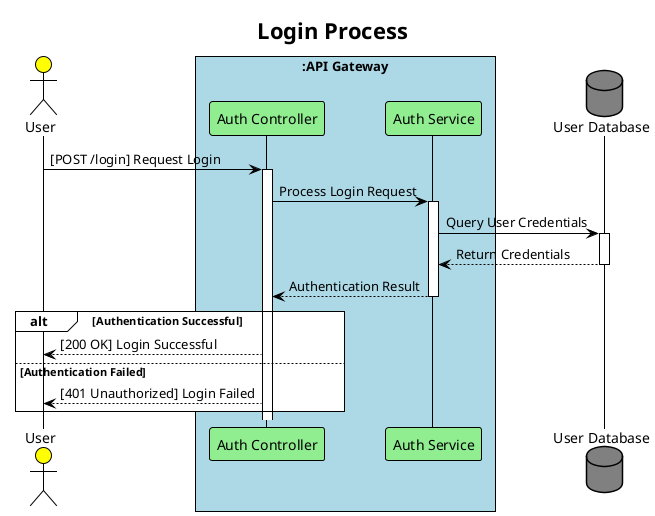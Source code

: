 @startuml
!theme plain

title Login Process

actor "User" as User #Yellow
box ":API Gateway"  #lightBlue
    participant "Auth Controller" as AuthCtrl #lightGreen
    participant "Auth Service" as AuthService #lightGreen
end box
database "User Database" as UserDB #grey

' User sends login request
User -> AuthCtrl : [POST /login] Request Login
activate AuthCtrl

' Authentication process
AuthCtrl -> AuthService : Process Login Request
activate AuthService
AuthService -> UserDB : Query User Credentials
activate UserDB
UserDB --> AuthService : Return Credentials
deactivate UserDB

' Generate response
AuthService --> AuthCtrl : Authentication Result
deactivate AuthService

' Final response to User
alt Authentication Successful
    AuthCtrl --> User : [200 OK] Login Successful
else Authentication Failed
    AuthCtrl --> User : [401 Unauthorized] Login Failed
end

@enduml
